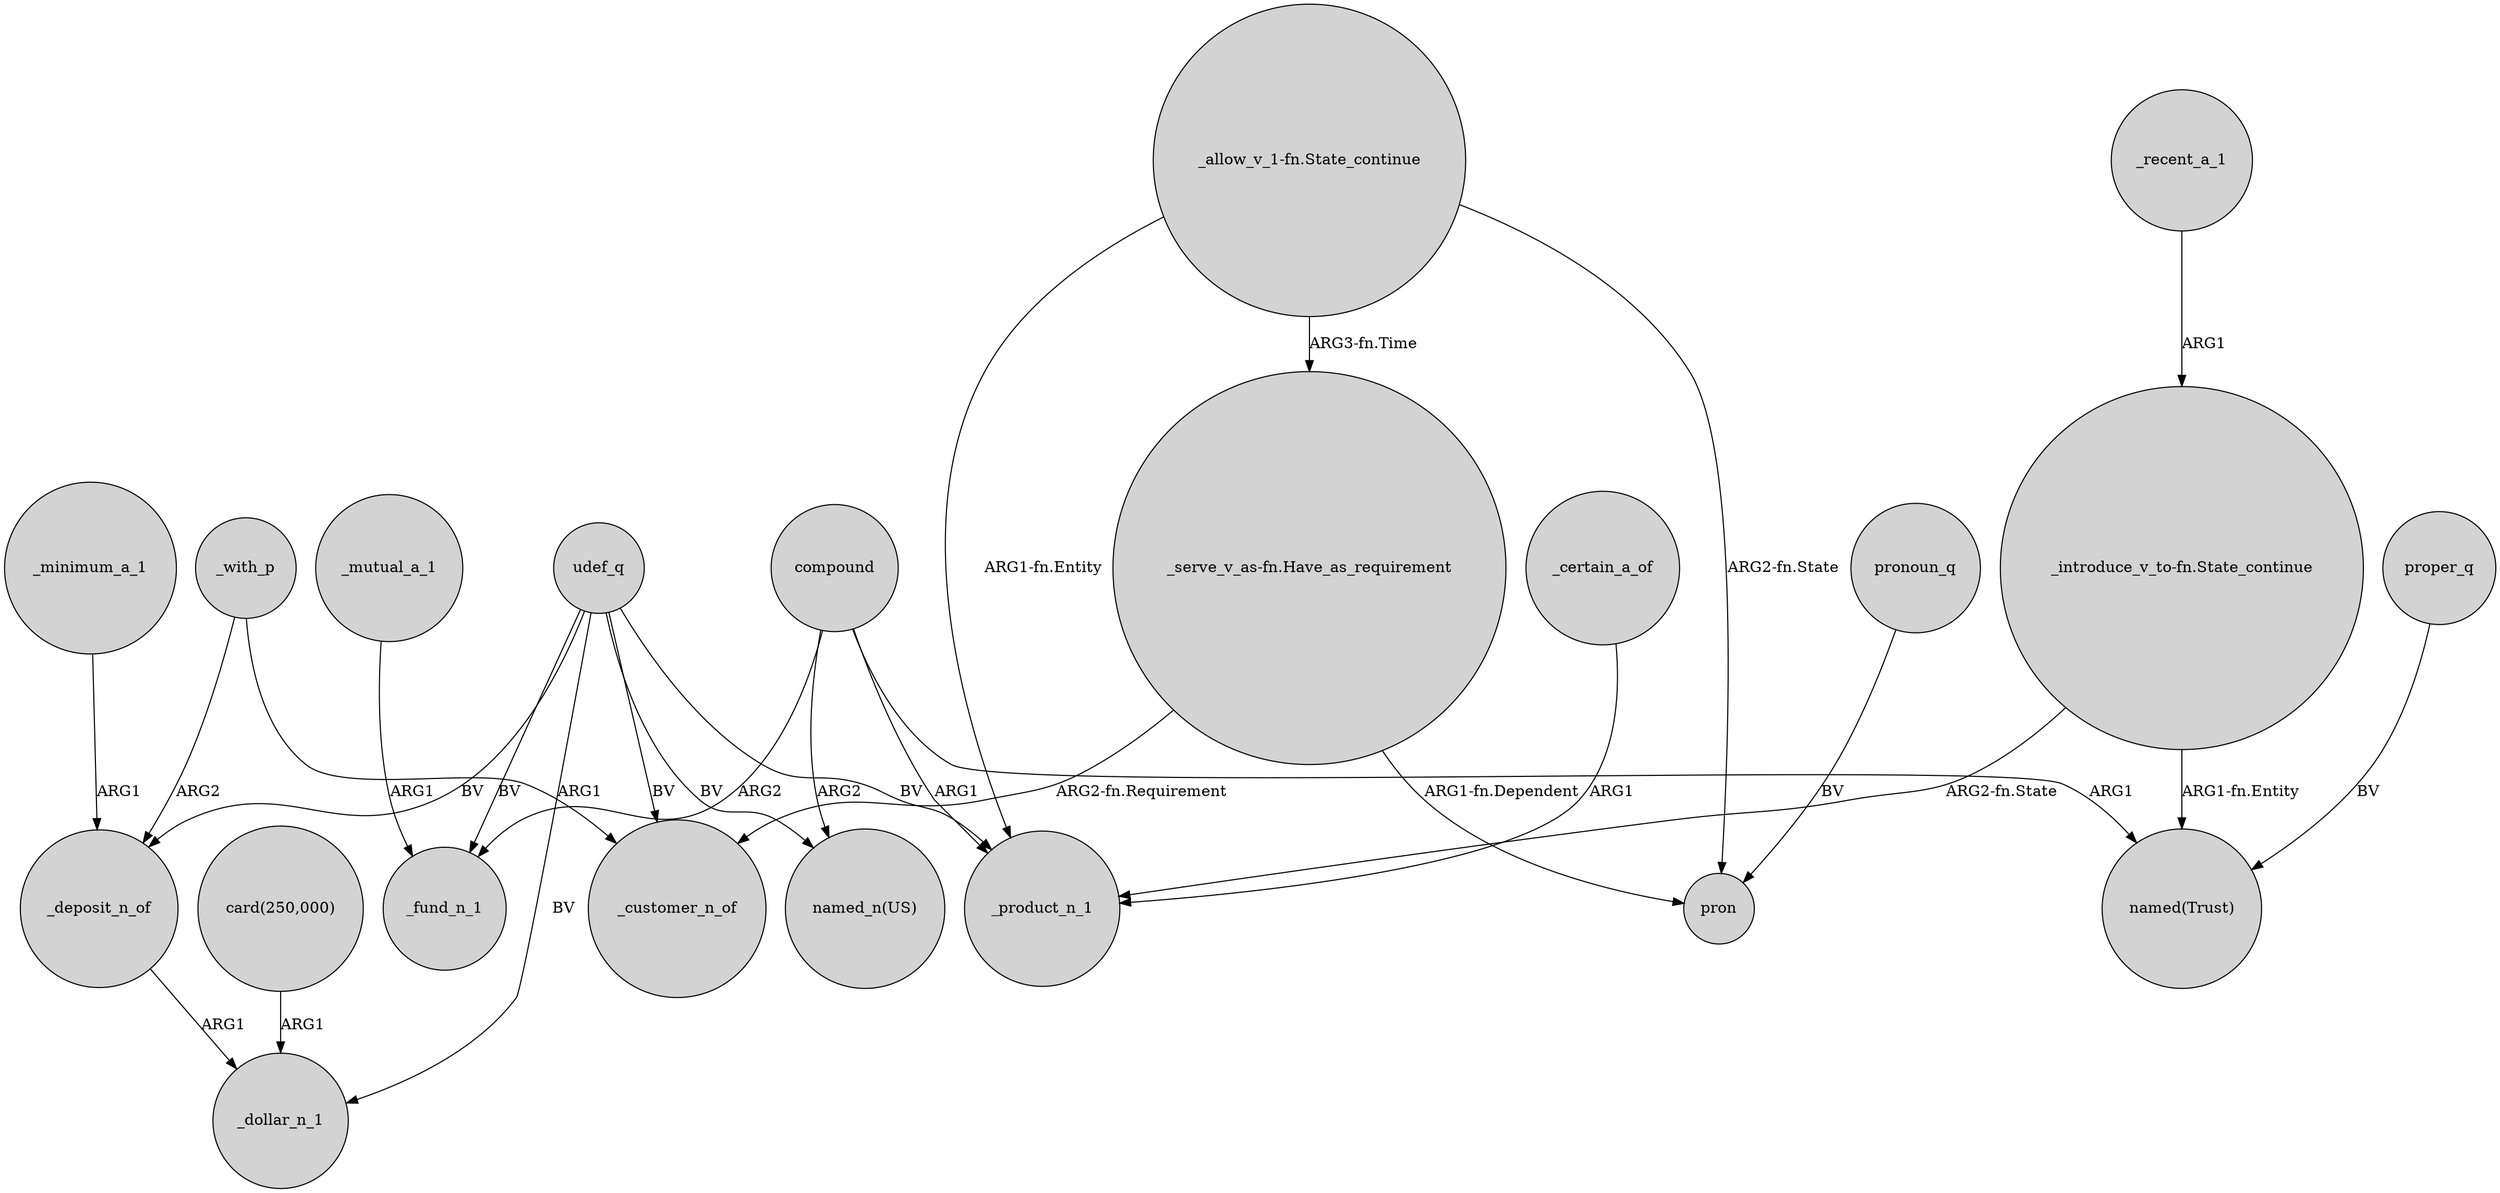 digraph {
	node [shape=circle style=filled]
	compound -> _fund_n_1 [label=ARG2]
	proper_q -> "named(Trust)" [label=BV]
	"card(250,000)" -> _dollar_n_1 [label=ARG1]
	compound -> "named(Trust)" [label=ARG1]
	udef_q -> _fund_n_1 [label=BV]
	udef_q -> _product_n_1 [label=BV]
	"_introduce_v_to-fn.State_continue" -> _product_n_1 [label="ARG2-fn.State"]
	"_introduce_v_to-fn.State_continue" -> "named(Trust)" [label="ARG1-fn.Entity"]
	"_allow_v_1-fn.State_continue" -> pron [label="ARG2-fn.State"]
	pronoun_q -> pron [label=BV]
	_deposit_n_of -> _dollar_n_1 [label=ARG1]
	udef_q -> _dollar_n_1 [label=BV]
	_mutual_a_1 -> _fund_n_1 [label=ARG1]
	udef_q -> _customer_n_of [label=BV]
	_recent_a_1 -> "_introduce_v_to-fn.State_continue" [label=ARG1]
	compound -> _product_n_1 [label=ARG1]
	"_allow_v_1-fn.State_continue" -> "_serve_v_as-fn.Have_as_requirement" [label="ARG3-fn.Time"]
	_with_p -> _deposit_n_of [label=ARG2]
	"_serve_v_as-fn.Have_as_requirement" -> _customer_n_of [label="ARG2-fn.Requirement"]
	_with_p -> _customer_n_of [label=ARG1]
	"_serve_v_as-fn.Have_as_requirement" -> pron [label="ARG1-fn.Dependent"]
	"_allow_v_1-fn.State_continue" -> _product_n_1 [label="ARG1-fn.Entity"]
	compound -> "named_n(US)" [label=ARG2]
	_minimum_a_1 -> _deposit_n_of [label=ARG1]
	udef_q -> "named_n(US)" [label=BV]
	udef_q -> _deposit_n_of [label=BV]
	_certain_a_of -> _product_n_1 [label=ARG1]
}
